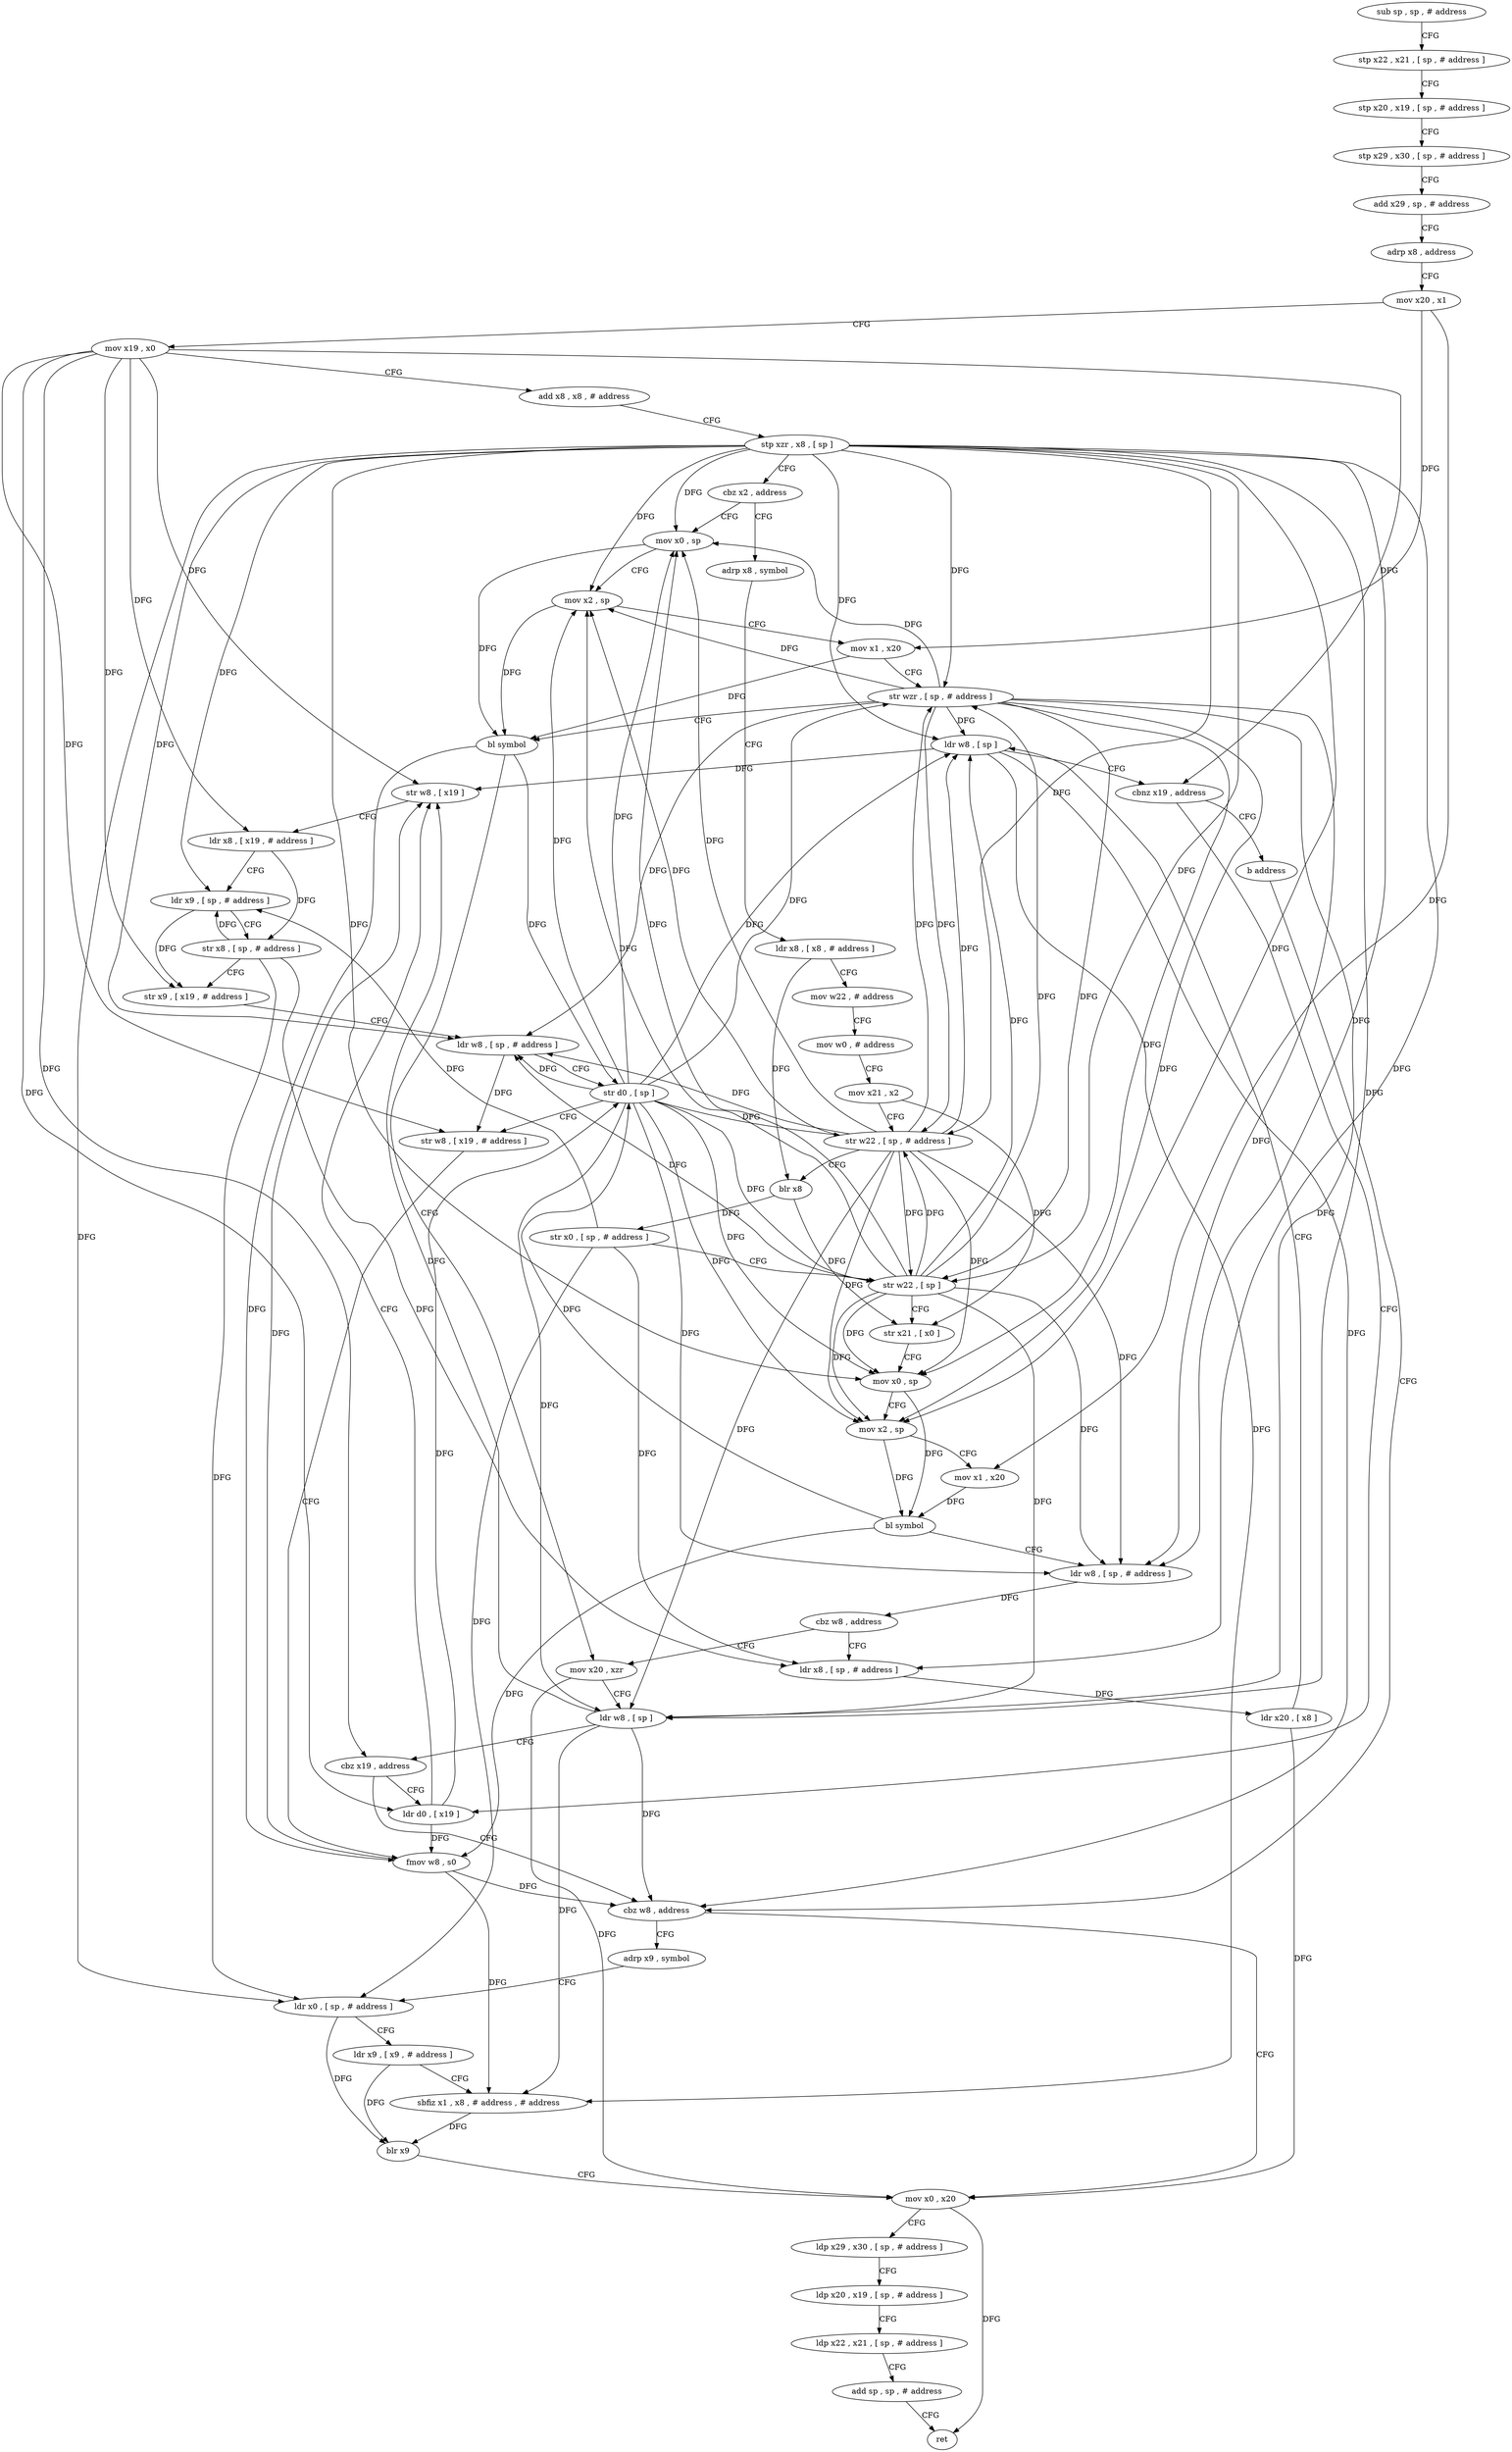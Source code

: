 digraph "func" {
"4240408" [label = "sub sp , sp , # address" ]
"4240412" [label = "stp x22 , x21 , [ sp , # address ]" ]
"4240416" [label = "stp x20 , x19 , [ sp , # address ]" ]
"4240420" [label = "stp x29 , x30 , [ sp , # address ]" ]
"4240424" [label = "add x29 , sp , # address" ]
"4240428" [label = "adrp x8 , address" ]
"4240432" [label = "mov x20 , x1" ]
"4240436" [label = "mov x19 , x0" ]
"4240440" [label = "add x8 , x8 , # address" ]
"4240444" [label = "stp xzr , x8 , [ sp ]" ]
"4240448" [label = "cbz x2 , address" ]
"4240536" [label = "mov x0 , sp" ]
"4240452" [label = "adrp x8 , symbol" ]
"4240540" [label = "mov x2 , sp" ]
"4240544" [label = "mov x1 , x20" ]
"4240548" [label = "str wzr , [ sp , # address ]" ]
"4240552" [label = "bl symbol" ]
"4240556" [label = "mov x20 , xzr" ]
"4240456" [label = "ldr x8 , [ x8 , # address ]" ]
"4240460" [label = "mov w22 , # address" ]
"4240464" [label = "mov w0 , # address" ]
"4240468" [label = "mov x21 , x2" ]
"4240472" [label = "str w22 , [ sp , # address ]" ]
"4240476" [label = "blr x8" ]
"4240480" [label = "str x0 , [ sp , # address ]" ]
"4240484" [label = "str w22 , [ sp ]" ]
"4240488" [label = "str x21 , [ x0 ]" ]
"4240492" [label = "mov x0 , sp" ]
"4240496" [label = "mov x2 , sp" ]
"4240500" [label = "mov x1 , x20" ]
"4240504" [label = "bl symbol" ]
"4240508" [label = "ldr w8 , [ sp , # address ]" ]
"4240512" [label = "cbz w8 , address" ]
"4240516" [label = "ldr x8 , [ sp , # address ]" ]
"4240608" [label = "cbz w8 , address" ]
"4240632" [label = "mov x0 , x20" ]
"4240612" [label = "adrp x9 , symbol" ]
"4240568" [label = "ldr d0 , [ x19 ]" ]
"4240572" [label = "str w8 , [ x19 ]" ]
"4240576" [label = "ldr x8 , [ x19 , # address ]" ]
"4240580" [label = "ldr x9 , [ sp , # address ]" ]
"4240584" [label = "str x8 , [ sp , # address ]" ]
"4240588" [label = "str x9 , [ x19 , # address ]" ]
"4240592" [label = "ldr w8 , [ sp , # address ]" ]
"4240596" [label = "str d0 , [ sp ]" ]
"4240600" [label = "str w8 , [ x19 , # address ]" ]
"4240604" [label = "fmov w8 , s0" ]
"4240560" [label = "ldr w8 , [ sp ]" ]
"4240564" [label = "cbz x19 , address" ]
"4240520" [label = "ldr x20 , [ x8 ]" ]
"4240524" [label = "ldr w8 , [ sp ]" ]
"4240528" [label = "cbnz x19 , address" ]
"4240532" [label = "b address" ]
"4240636" [label = "ldp x29 , x30 , [ sp , # address ]" ]
"4240640" [label = "ldp x20 , x19 , [ sp , # address ]" ]
"4240644" [label = "ldp x22 , x21 , [ sp , # address ]" ]
"4240648" [label = "add sp , sp , # address" ]
"4240652" [label = "ret" ]
"4240616" [label = "ldr x0 , [ sp , # address ]" ]
"4240620" [label = "ldr x9 , [ x9 , # address ]" ]
"4240624" [label = "sbfiz x1 , x8 , # address , # address" ]
"4240628" [label = "blr x9" ]
"4240408" -> "4240412" [ label = "CFG" ]
"4240412" -> "4240416" [ label = "CFG" ]
"4240416" -> "4240420" [ label = "CFG" ]
"4240420" -> "4240424" [ label = "CFG" ]
"4240424" -> "4240428" [ label = "CFG" ]
"4240428" -> "4240432" [ label = "CFG" ]
"4240432" -> "4240436" [ label = "CFG" ]
"4240432" -> "4240544" [ label = "DFG" ]
"4240432" -> "4240500" [ label = "DFG" ]
"4240436" -> "4240440" [ label = "CFG" ]
"4240436" -> "4240564" [ label = "DFG" ]
"4240436" -> "4240528" [ label = "DFG" ]
"4240436" -> "4240568" [ label = "DFG" ]
"4240436" -> "4240572" [ label = "DFG" ]
"4240436" -> "4240576" [ label = "DFG" ]
"4240436" -> "4240588" [ label = "DFG" ]
"4240436" -> "4240600" [ label = "DFG" ]
"4240440" -> "4240444" [ label = "CFG" ]
"4240444" -> "4240448" [ label = "CFG" ]
"4240444" -> "4240508" [ label = "DFG" ]
"4240444" -> "4240560" [ label = "DFG" ]
"4240444" -> "4240524" [ label = "DFG" ]
"4240444" -> "4240592" [ label = "DFG" ]
"4240444" -> "4240516" [ label = "DFG" ]
"4240444" -> "4240580" [ label = "DFG" ]
"4240444" -> "4240616" [ label = "DFG" ]
"4240444" -> "4240536" [ label = "DFG" ]
"4240444" -> "4240540" [ label = "DFG" ]
"4240444" -> "4240548" [ label = "DFG" ]
"4240444" -> "4240472" [ label = "DFG" ]
"4240444" -> "4240484" [ label = "DFG" ]
"4240444" -> "4240492" [ label = "DFG" ]
"4240444" -> "4240496" [ label = "DFG" ]
"4240448" -> "4240536" [ label = "CFG" ]
"4240448" -> "4240452" [ label = "CFG" ]
"4240536" -> "4240540" [ label = "CFG" ]
"4240536" -> "4240552" [ label = "DFG" ]
"4240452" -> "4240456" [ label = "CFG" ]
"4240540" -> "4240544" [ label = "CFG" ]
"4240540" -> "4240552" [ label = "DFG" ]
"4240544" -> "4240548" [ label = "CFG" ]
"4240544" -> "4240552" [ label = "DFG" ]
"4240548" -> "4240552" [ label = "CFG" ]
"4240548" -> "4240536" [ label = "DFG" ]
"4240548" -> "4240540" [ label = "DFG" ]
"4240548" -> "4240472" [ label = "DFG" ]
"4240548" -> "4240484" [ label = "DFG" ]
"4240548" -> "4240492" [ label = "DFG" ]
"4240548" -> "4240496" [ label = "DFG" ]
"4240548" -> "4240508" [ label = "DFG" ]
"4240548" -> "4240560" [ label = "DFG" ]
"4240548" -> "4240524" [ label = "DFG" ]
"4240548" -> "4240592" [ label = "DFG" ]
"4240552" -> "4240556" [ label = "CFG" ]
"4240552" -> "4240596" [ label = "DFG" ]
"4240552" -> "4240604" [ label = "DFG" ]
"4240556" -> "4240560" [ label = "CFG" ]
"4240556" -> "4240632" [ label = "DFG" ]
"4240456" -> "4240460" [ label = "CFG" ]
"4240456" -> "4240476" [ label = "DFG" ]
"4240460" -> "4240464" [ label = "CFG" ]
"4240464" -> "4240468" [ label = "CFG" ]
"4240468" -> "4240472" [ label = "CFG" ]
"4240468" -> "4240488" [ label = "DFG" ]
"4240472" -> "4240476" [ label = "CFG" ]
"4240472" -> "4240536" [ label = "DFG" ]
"4240472" -> "4240540" [ label = "DFG" ]
"4240472" -> "4240548" [ label = "DFG" ]
"4240472" -> "4240484" [ label = "DFG" ]
"4240472" -> "4240492" [ label = "DFG" ]
"4240472" -> "4240496" [ label = "DFG" ]
"4240472" -> "4240508" [ label = "DFG" ]
"4240472" -> "4240560" [ label = "DFG" ]
"4240472" -> "4240524" [ label = "DFG" ]
"4240472" -> "4240592" [ label = "DFG" ]
"4240476" -> "4240480" [ label = "DFG" ]
"4240476" -> "4240488" [ label = "DFG" ]
"4240480" -> "4240484" [ label = "CFG" ]
"4240480" -> "4240516" [ label = "DFG" ]
"4240480" -> "4240580" [ label = "DFG" ]
"4240480" -> "4240616" [ label = "DFG" ]
"4240484" -> "4240488" [ label = "CFG" ]
"4240484" -> "4240536" [ label = "DFG" ]
"4240484" -> "4240540" [ label = "DFG" ]
"4240484" -> "4240548" [ label = "DFG" ]
"4240484" -> "4240472" [ label = "DFG" ]
"4240484" -> "4240492" [ label = "DFG" ]
"4240484" -> "4240496" [ label = "DFG" ]
"4240484" -> "4240508" [ label = "DFG" ]
"4240484" -> "4240560" [ label = "DFG" ]
"4240484" -> "4240524" [ label = "DFG" ]
"4240484" -> "4240592" [ label = "DFG" ]
"4240488" -> "4240492" [ label = "CFG" ]
"4240492" -> "4240496" [ label = "CFG" ]
"4240492" -> "4240504" [ label = "DFG" ]
"4240496" -> "4240500" [ label = "CFG" ]
"4240496" -> "4240504" [ label = "DFG" ]
"4240500" -> "4240504" [ label = "DFG" ]
"4240504" -> "4240508" [ label = "CFG" ]
"4240504" -> "4240596" [ label = "DFG" ]
"4240504" -> "4240604" [ label = "DFG" ]
"4240508" -> "4240512" [ label = "DFG" ]
"4240512" -> "4240556" [ label = "CFG" ]
"4240512" -> "4240516" [ label = "CFG" ]
"4240516" -> "4240520" [ label = "DFG" ]
"4240608" -> "4240632" [ label = "CFG" ]
"4240608" -> "4240612" [ label = "CFG" ]
"4240632" -> "4240636" [ label = "CFG" ]
"4240632" -> "4240652" [ label = "DFG" ]
"4240612" -> "4240616" [ label = "CFG" ]
"4240568" -> "4240572" [ label = "CFG" ]
"4240568" -> "4240596" [ label = "DFG" ]
"4240568" -> "4240604" [ label = "DFG" ]
"4240572" -> "4240576" [ label = "CFG" ]
"4240576" -> "4240580" [ label = "CFG" ]
"4240576" -> "4240584" [ label = "DFG" ]
"4240580" -> "4240584" [ label = "CFG" ]
"4240580" -> "4240588" [ label = "DFG" ]
"4240584" -> "4240588" [ label = "CFG" ]
"4240584" -> "4240516" [ label = "DFG" ]
"4240584" -> "4240580" [ label = "DFG" ]
"4240584" -> "4240616" [ label = "DFG" ]
"4240588" -> "4240592" [ label = "CFG" ]
"4240592" -> "4240596" [ label = "CFG" ]
"4240592" -> "4240600" [ label = "DFG" ]
"4240596" -> "4240600" [ label = "CFG" ]
"4240596" -> "4240536" [ label = "DFG" ]
"4240596" -> "4240540" [ label = "DFG" ]
"4240596" -> "4240548" [ label = "DFG" ]
"4240596" -> "4240472" [ label = "DFG" ]
"4240596" -> "4240484" [ label = "DFG" ]
"4240596" -> "4240492" [ label = "DFG" ]
"4240596" -> "4240496" [ label = "DFG" ]
"4240596" -> "4240508" [ label = "DFG" ]
"4240596" -> "4240560" [ label = "DFG" ]
"4240596" -> "4240524" [ label = "DFG" ]
"4240596" -> "4240592" [ label = "DFG" ]
"4240600" -> "4240604" [ label = "CFG" ]
"4240604" -> "4240608" [ label = "DFG" ]
"4240604" -> "4240572" [ label = "DFG" ]
"4240604" -> "4240624" [ label = "DFG" ]
"4240560" -> "4240564" [ label = "CFG" ]
"4240560" -> "4240608" [ label = "DFG" ]
"4240560" -> "4240572" [ label = "DFG" ]
"4240560" -> "4240624" [ label = "DFG" ]
"4240564" -> "4240608" [ label = "CFG" ]
"4240564" -> "4240568" [ label = "CFG" ]
"4240520" -> "4240524" [ label = "CFG" ]
"4240520" -> "4240632" [ label = "DFG" ]
"4240524" -> "4240528" [ label = "CFG" ]
"4240524" -> "4240608" [ label = "DFG" ]
"4240524" -> "4240572" [ label = "DFG" ]
"4240524" -> "4240624" [ label = "DFG" ]
"4240528" -> "4240568" [ label = "CFG" ]
"4240528" -> "4240532" [ label = "CFG" ]
"4240532" -> "4240608" [ label = "CFG" ]
"4240636" -> "4240640" [ label = "CFG" ]
"4240640" -> "4240644" [ label = "CFG" ]
"4240644" -> "4240648" [ label = "CFG" ]
"4240648" -> "4240652" [ label = "CFG" ]
"4240616" -> "4240620" [ label = "CFG" ]
"4240616" -> "4240628" [ label = "DFG" ]
"4240620" -> "4240624" [ label = "CFG" ]
"4240620" -> "4240628" [ label = "DFG" ]
"4240624" -> "4240628" [ label = "DFG" ]
"4240628" -> "4240632" [ label = "CFG" ]
}
